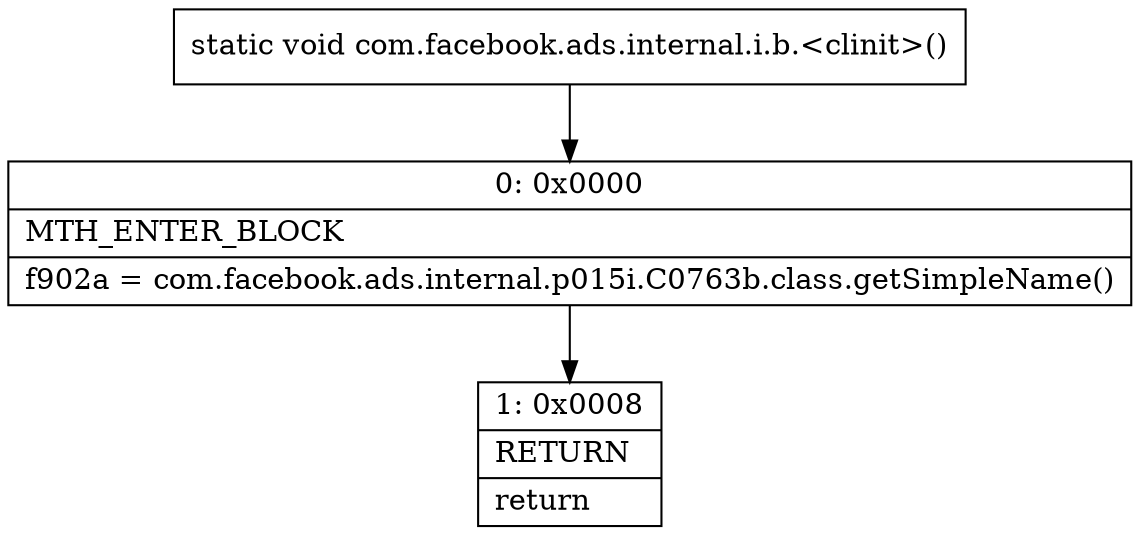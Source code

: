 digraph "CFG forcom.facebook.ads.internal.i.b.\<clinit\>()V" {
Node_0 [shape=record,label="{0\:\ 0x0000|MTH_ENTER_BLOCK\l|f902a = com.facebook.ads.internal.p015i.C0763b.class.getSimpleName()\l}"];
Node_1 [shape=record,label="{1\:\ 0x0008|RETURN\l|return\l}"];
MethodNode[shape=record,label="{static void com.facebook.ads.internal.i.b.\<clinit\>() }"];
MethodNode -> Node_0;
Node_0 -> Node_1;
}

